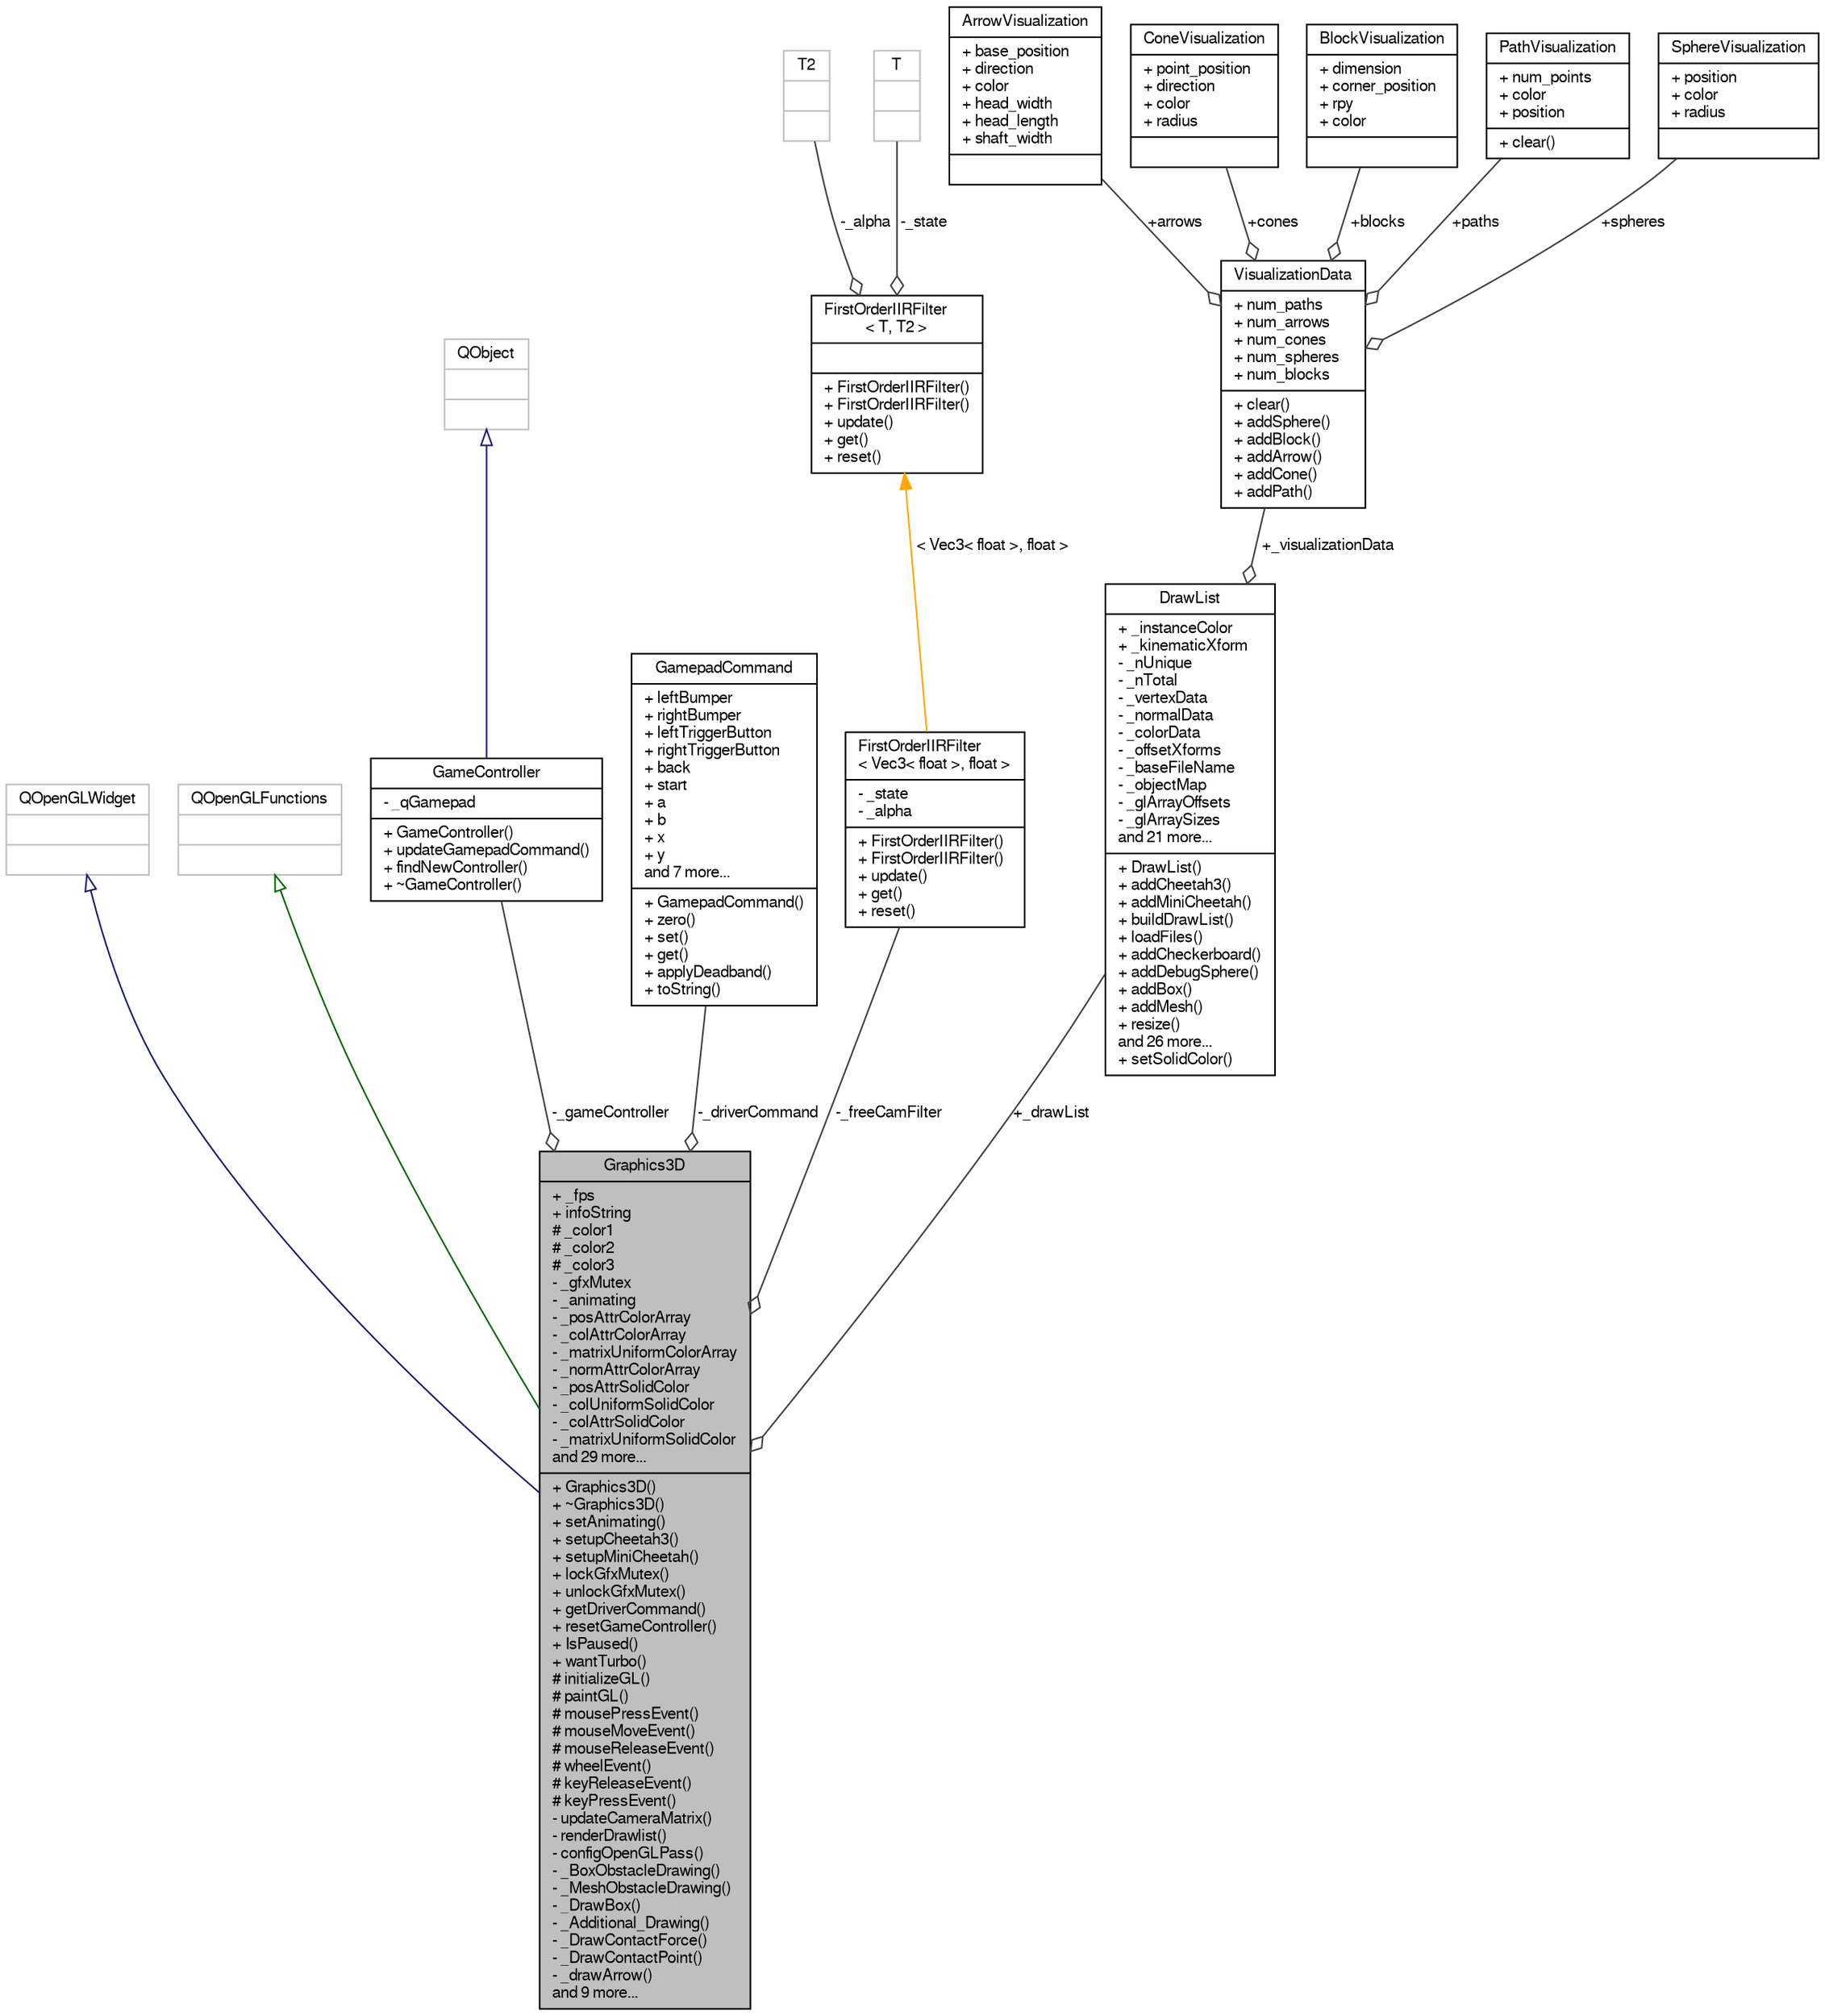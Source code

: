 digraph "Graphics3D"
{
  edge [fontname="FreeSans",fontsize="10",labelfontname="FreeSans",labelfontsize="10"];
  node [fontname="FreeSans",fontsize="10",shape=record];
  Node1 [label="{Graphics3D\n|+ _fps\l+ infoString\l# _color1\l# _color2\l# _color3\l- _gfxMutex\l- _animating\l- _posAttrColorArray\l- _colAttrColorArray\l- _matrixUniformColorArray\l- _normAttrColorArray\l- _posAttrSolidColor\l- _colUniformSolidColor\l- _colAttrSolidColor\l- _matrixUniformSolidColor\land 29 more...\l|+ Graphics3D()\l+ ~Graphics3D()\l+ setAnimating()\l+ setupCheetah3()\l+ setupMiniCheetah()\l+ lockGfxMutex()\l+ unlockGfxMutex()\l+ getDriverCommand()\l+ resetGameController()\l+ IsPaused()\l+ wantTurbo()\l# initializeGL()\l# paintGL()\l# mousePressEvent()\l# mouseMoveEvent()\l# mouseReleaseEvent()\l# wheelEvent()\l# keyReleaseEvent()\l# keyPressEvent()\l- updateCameraMatrix()\l- renderDrawlist()\l- configOpenGLPass()\l- _BoxObstacleDrawing()\l- _MeshObstacleDrawing()\l- _DrawBox()\l- _Additional_Drawing()\l- _DrawContactForce()\l- _DrawContactPoint()\l- _drawArrow()\land 9 more...\l}",height=0.2,width=0.4,color="black", fillcolor="grey75", style="filled", fontcolor="black"];
  Node2 -> Node1 [dir="back",color="midnightblue",fontsize="10",style="solid",arrowtail="onormal",fontname="FreeSans"];
  Node2 [label="{QOpenGLWidget\n||}",height=0.2,width=0.4,color="grey75", fillcolor="white", style="filled"];
  Node3 -> Node1 [dir="back",color="darkgreen",fontsize="10",style="solid",arrowtail="onormal",fontname="FreeSans"];
  Node3 [label="{QOpenGLFunctions\n||}",height=0.2,width=0.4,color="grey75", fillcolor="white", style="filled"];
  Node4 -> Node1 [color="grey25",fontsize="10",style="solid",label=" -_gameController" ,arrowhead="odiamond",fontname="FreeSans"];
  Node4 [label="{GameController\n|- _qGamepad\l|+ GameController()\l+ updateGamepadCommand()\l+ findNewController()\l+ ~GameController()\l}",height=0.2,width=0.4,color="black", fillcolor="white", style="filled",URL="$d1/d8b/class_game_controller.html"];
  Node5 -> Node4 [dir="back",color="midnightblue",fontsize="10",style="solid",arrowtail="onormal",fontname="FreeSans"];
  Node5 [label="{QObject\n||}",height=0.2,width=0.4,color="grey75", fillcolor="white", style="filled"];
  Node6 -> Node1 [color="grey25",fontsize="10",style="solid",label=" -_driverCommand" ,arrowhead="odiamond",fontname="FreeSans"];
  Node6 [label="{GamepadCommand\n|+ leftBumper\l+ rightBumper\l+ leftTriggerButton\l+ rightTriggerButton\l+ back\l+ start\l+ a\l+ b\l+ x\l+ y\land 7 more...\l|+ GamepadCommand()\l+ zero()\l+ set()\l+ get()\l+ applyDeadband()\l+ toString()\l}",height=0.2,width=0.4,color="black", fillcolor="white", style="filled",URL="$d4/d51/struct_gamepad_command.html"];
  Node7 -> Node1 [color="grey25",fontsize="10",style="solid",label=" -_freeCamFilter" ,arrowhead="odiamond",fontname="FreeSans"];
  Node7 [label="{FirstOrderIIRFilter\l\< Vec3\< float \>, float \>\n|- _state\l- _alpha\l|+ FirstOrderIIRFilter()\l+ FirstOrderIIRFilter()\l+ update()\l+ get()\l+ reset()\l}",height=0.2,width=0.4,color="black", fillcolor="white", style="filled",URL="$dc/d6f/class_first_order_i_i_r_filter.html"];
  Node8 -> Node7 [dir="back",color="orange",fontsize="10",style="solid",label=" \< Vec3\< float \>, float \>" ,fontname="FreeSans"];
  Node8 [label="{FirstOrderIIRFilter\l\< T, T2 \>\n||+ FirstOrderIIRFilter()\l+ FirstOrderIIRFilter()\l+ update()\l+ get()\l+ reset()\l}",height=0.2,width=0.4,color="black", fillcolor="white", style="filled",URL="$dc/d6f/class_first_order_i_i_r_filter.html"];
  Node9 -> Node8 [color="grey25",fontsize="10",style="solid",label=" -_alpha" ,arrowhead="odiamond",fontname="FreeSans"];
  Node9 [label="{T2\n||}",height=0.2,width=0.4,color="grey75", fillcolor="white", style="filled"];
  Node10 -> Node8 [color="grey25",fontsize="10",style="solid",label=" -_state" ,arrowhead="odiamond",fontname="FreeSans"];
  Node10 [label="{T\n||}",height=0.2,width=0.4,color="grey75", fillcolor="white", style="filled"];
  Node11 -> Node1 [color="grey25",fontsize="10",style="solid",label=" +_drawList" ,arrowhead="odiamond",fontname="FreeSans"];
  Node11 [label="{DrawList\n|+ _instanceColor\l+ _kinematicXform\l- _nUnique\l- _nTotal\l- _vertexData\l- _normalData\l- _colorData\l- _offsetXforms\l- _baseFileName\l- _objectMap\l- _glArrayOffsets\l- _glArraySizes\land 21 more...\l|+ DrawList()\l+ addCheetah3()\l+ addMiniCheetah()\l+ buildDrawList()\l+ loadFiles()\l+ addCheckerboard()\l+ addDebugSphere()\l+ addBox()\l+ addMesh()\l+ resize()\land 26 more...\l+ setSolidColor()\l}",height=0.2,width=0.4,color="black", fillcolor="white", style="filled",URL="$d1/d03/class_draw_list.html"];
  Node12 -> Node11 [color="grey25",fontsize="10",style="solid",label=" +_visualizationData" ,arrowhead="odiamond",fontname="FreeSans"];
  Node12 [label="{VisualizationData\n|+ num_paths\l+ num_arrows\l+ num_cones\l+ num_spheres\l+ num_blocks\l|+ clear()\l+ addSphere()\l+ addBlock()\l+ addArrow()\l+ addCone()\l+ addPath()\l}",height=0.2,width=0.4,color="black", fillcolor="white", style="filled",URL="$d3/d60/struct_visualization_data.html"];
  Node13 -> Node12 [color="grey25",fontsize="10",style="solid",label=" +arrows" ,arrowhead="odiamond",fontname="FreeSans"];
  Node13 [label="{ArrowVisualization\n|+ base_position\l+ direction\l+ color\l+ head_width\l+ head_length\l+ shaft_width\l|}",height=0.2,width=0.4,color="black", fillcolor="white", style="filled",URL="$d4/d7b/struct_arrow_visualization.html"];
  Node14 -> Node12 [color="grey25",fontsize="10",style="solid",label=" +cones" ,arrowhead="odiamond",fontname="FreeSans"];
  Node14 [label="{ConeVisualization\n|+ point_position\l+ direction\l+ color\l+ radius\l|}",height=0.2,width=0.4,color="black", fillcolor="white", style="filled",URL="$df/da6/struct_cone_visualization.html"];
  Node15 -> Node12 [color="grey25",fontsize="10",style="solid",label=" +blocks" ,arrowhead="odiamond",fontname="FreeSans"];
  Node15 [label="{BlockVisualization\n|+ dimension\l+ corner_position\l+ rpy\l+ color\l|}",height=0.2,width=0.4,color="black", fillcolor="white", style="filled",URL="$d5/d38/struct_block_visualization.html"];
  Node16 -> Node12 [color="grey25",fontsize="10",style="solid",label=" +paths" ,arrowhead="odiamond",fontname="FreeSans"];
  Node16 [label="{PathVisualization\n|+ num_points\l+ color\l+ position\l|+ clear()\l}",height=0.2,width=0.4,color="black", fillcolor="white", style="filled",URL="$d1/d06/struct_path_visualization.html"];
  Node17 -> Node12 [color="grey25",fontsize="10",style="solid",label=" +spheres" ,arrowhead="odiamond",fontname="FreeSans"];
  Node17 [label="{SphereVisualization\n|+ position\l+ color\l+ radius\l|}",height=0.2,width=0.4,color="black", fillcolor="white", style="filled",URL="$d7/d94/struct_sphere_visualization.html"];
}
